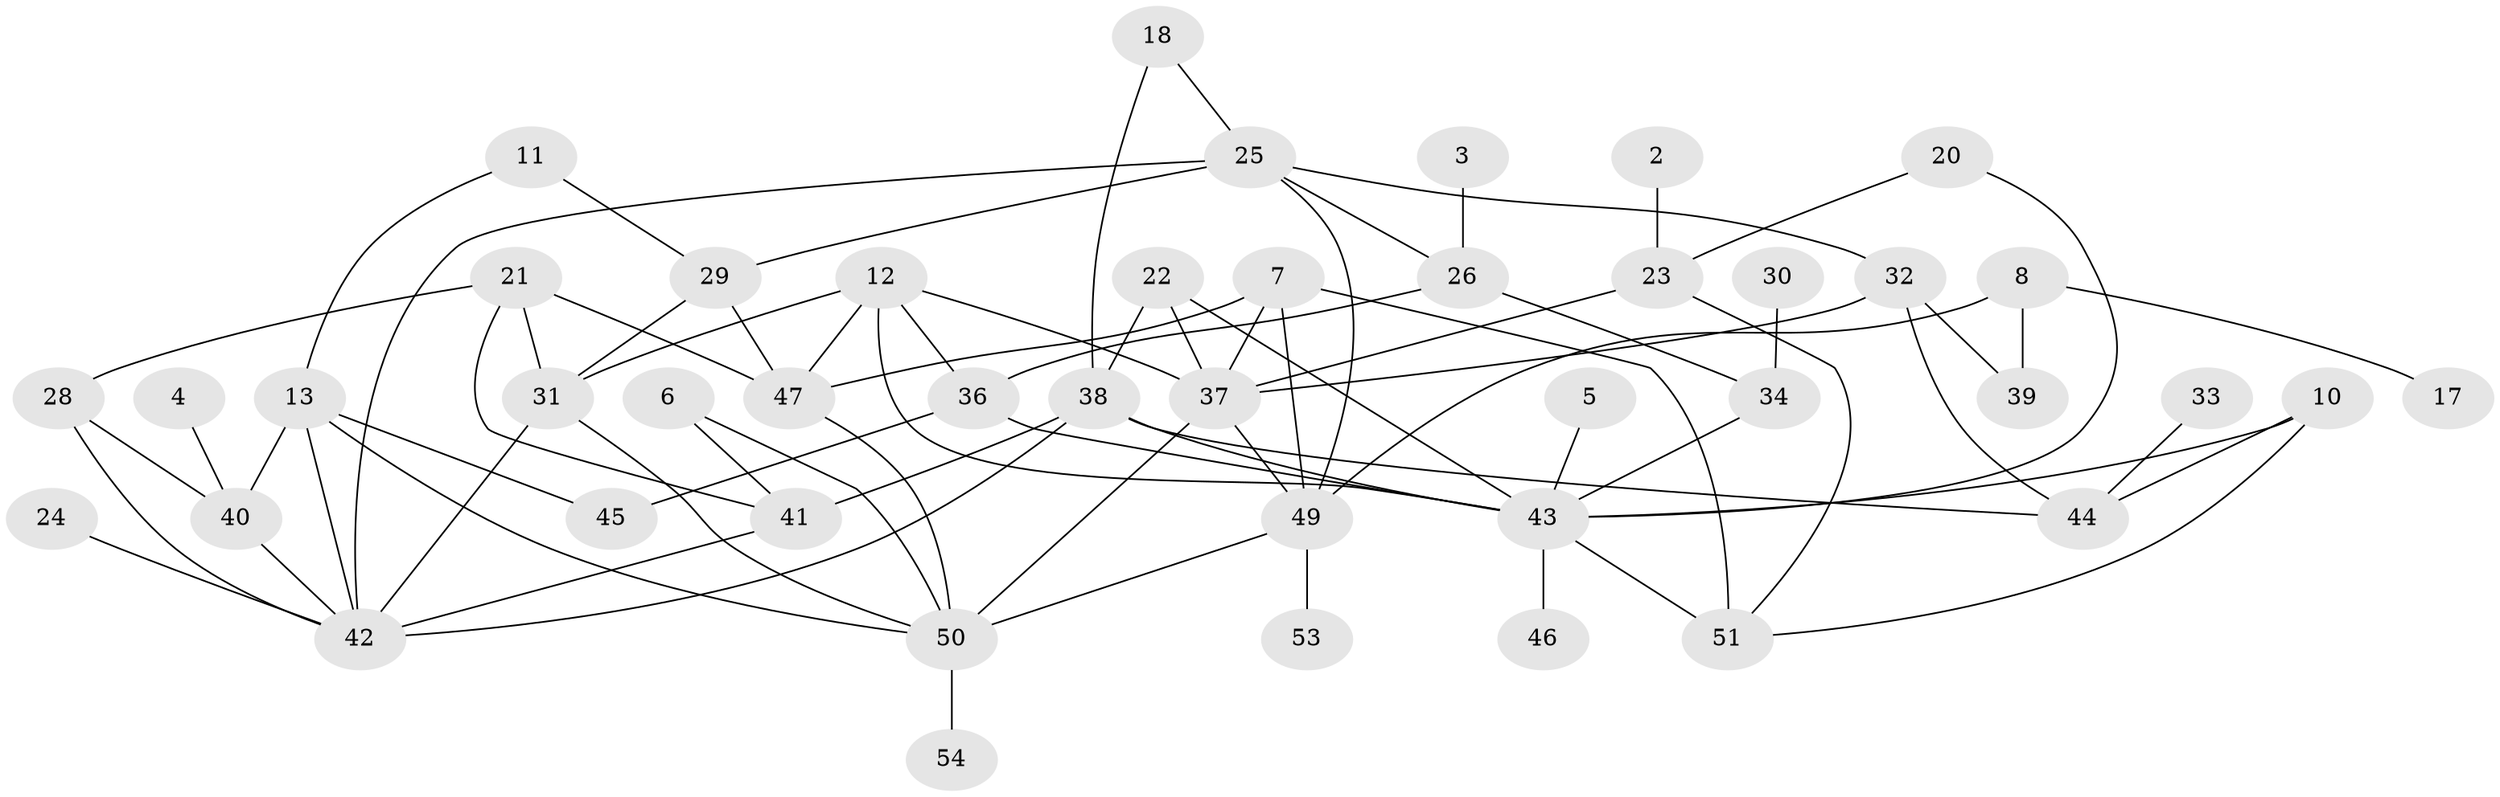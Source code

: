 // original degree distribution, {2: 0.2336448598130841, 3: 0.18691588785046728, 0: 0.08411214953271028, 1: 0.22429906542056074, 4: 0.16822429906542055, 5: 0.06542056074766354, 7: 0.009345794392523364, 6: 0.018691588785046728, 8: 0.009345794392523364}
// Generated by graph-tools (version 1.1) at 2025/49/03/09/25 03:49:12]
// undirected, 44 vertices, 76 edges
graph export_dot {
graph [start="1"]
  node [color=gray90,style=filled];
  2;
  3;
  4;
  5;
  6;
  7;
  8;
  10;
  11;
  12;
  13;
  17;
  18;
  20;
  21;
  22;
  23;
  24;
  25;
  26;
  28;
  29;
  30;
  31;
  32;
  33;
  34;
  36;
  37;
  38;
  39;
  40;
  41;
  42;
  43;
  44;
  45;
  46;
  47;
  49;
  50;
  51;
  53;
  54;
  2 -- 23 [weight=1.0];
  3 -- 26 [weight=1.0];
  4 -- 40 [weight=1.0];
  5 -- 43 [weight=1.0];
  6 -- 41 [weight=1.0];
  6 -- 50 [weight=1.0];
  7 -- 37 [weight=1.0];
  7 -- 47 [weight=1.0];
  7 -- 49 [weight=1.0];
  7 -- 51 [weight=1.0];
  8 -- 17 [weight=1.0];
  8 -- 39 [weight=1.0];
  8 -- 49 [weight=1.0];
  10 -- 43 [weight=1.0];
  10 -- 44 [weight=1.0];
  10 -- 51 [weight=1.0];
  11 -- 13 [weight=1.0];
  11 -- 29 [weight=1.0];
  12 -- 31 [weight=1.0];
  12 -- 36 [weight=1.0];
  12 -- 37 [weight=1.0];
  12 -- 43 [weight=1.0];
  12 -- 47 [weight=1.0];
  13 -- 40 [weight=1.0];
  13 -- 42 [weight=1.0];
  13 -- 45 [weight=1.0];
  13 -- 50 [weight=1.0];
  18 -- 25 [weight=1.0];
  18 -- 38 [weight=1.0];
  20 -- 23 [weight=1.0];
  20 -- 43 [weight=1.0];
  21 -- 28 [weight=1.0];
  21 -- 31 [weight=1.0];
  21 -- 41 [weight=1.0];
  21 -- 47 [weight=1.0];
  22 -- 37 [weight=1.0];
  22 -- 38 [weight=1.0];
  22 -- 43 [weight=1.0];
  23 -- 37 [weight=1.0];
  23 -- 51 [weight=1.0];
  24 -- 42 [weight=1.0];
  25 -- 26 [weight=1.0];
  25 -- 29 [weight=1.0];
  25 -- 32 [weight=1.0];
  25 -- 42 [weight=1.0];
  25 -- 49 [weight=1.0];
  26 -- 34 [weight=1.0];
  26 -- 36 [weight=1.0];
  28 -- 40 [weight=1.0];
  28 -- 42 [weight=1.0];
  29 -- 31 [weight=1.0];
  29 -- 47 [weight=1.0];
  30 -- 34 [weight=1.0];
  31 -- 42 [weight=1.0];
  31 -- 50 [weight=1.0];
  32 -- 37 [weight=1.0];
  32 -- 39 [weight=1.0];
  32 -- 44 [weight=1.0];
  33 -- 44 [weight=1.0];
  34 -- 43 [weight=1.0];
  36 -- 43 [weight=1.0];
  36 -- 45 [weight=1.0];
  37 -- 49 [weight=1.0];
  37 -- 50 [weight=1.0];
  38 -- 41 [weight=2.0];
  38 -- 42 [weight=1.0];
  38 -- 43 [weight=2.0];
  38 -- 44 [weight=1.0];
  40 -- 42 [weight=1.0];
  41 -- 42 [weight=1.0];
  43 -- 46 [weight=1.0];
  43 -- 51 [weight=1.0];
  47 -- 50 [weight=1.0];
  49 -- 50 [weight=1.0];
  49 -- 53 [weight=1.0];
  50 -- 54 [weight=1.0];
}

